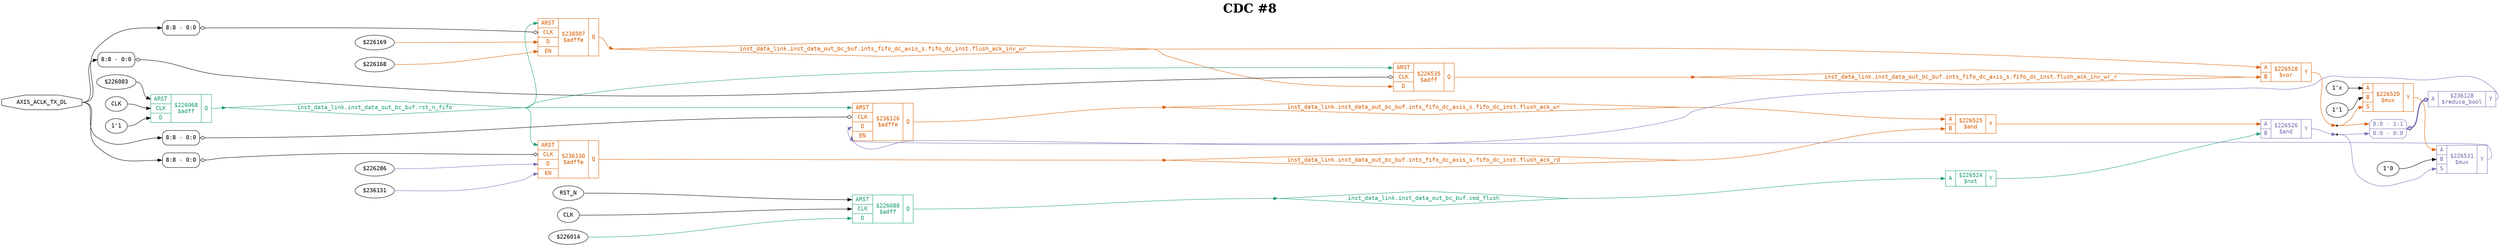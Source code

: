 digraph "spacefibre_light_top" {
label=<<b>CDC #8</b>>;
labelloc="t"
fontsize="30"
node ["fontname"="Courier"]
edge ["fontname"="Courier"]
rankdir="LR";
remincross=true;
n8 [ shape=octagon, label="AXIS_ACLK_TX_DL", color="black", fontcolor="black", href="/src/ip_spacefibre_light_top/spacefibre_light_top.vhd#58" ];
n9 [ shape=diamond, label="inst_data_link.inst_data_out_bc_buf.cmd_flush", colorscheme="dark28", color="1", fontcolor="1", href="/src/module_data_link/data_out_bc_buf.vhd#113" ];
n10 [ shape=diamond, label="inst_data_link.inst_data_out_bc_buf.ints_fifo_dc_axis_s.fifo_dc_inst.flush_ack_inv_wr", colorscheme="dark28", color="2", fontcolor="2", href="/src/ip/fifo_dc/fifo_dc.vhd#115" ];
n11 [ shape=diamond, label="inst_data_link.inst_data_out_bc_buf.ints_fifo_dc_axis_s.fifo_dc_inst.flush_ack_inv_wr_r", colorscheme="dark28", color="2", fontcolor="2", href="/src/ip/fifo_dc/fifo_dc.vhd#116" ];
n12 [ shape=diamond, label="inst_data_link.inst_data_out_bc_buf.ints_fifo_dc_axis_s.fifo_dc_inst.flush_ack_rd", colorscheme="dark28", color="2", fontcolor="2", href="/src/ip/fifo_dc/fifo_dc.vhd#120" ];
n13 [ shape=diamond, label="inst_data_link.inst_data_out_bc_buf.ints_fifo_dc_axis_s.fifo_dc_inst.flush_ack_wr", colorscheme="dark28", color="2", fontcolor="2", href="/src/ip/fifo_dc/fifo_dc.vhd#119" ];
n14 [ shape=diamond, label="inst_data_link.inst_data_out_bc_buf.rst_n_fifo", colorscheme="dark28", color="1", fontcolor="1", href="/src/module_data_link/data_out_bc_buf.vhd#118" ];
{ rank="source"; n8;}
{ rank="sink";}
c20 [ shape=record, label="{{<p15> ARST|<p16> CLK|<p17> D|<p18> EN}|$236126\n$adffe|{<p19> Q}}", colorscheme="dark28", color="2", fontcolor="2" , href="/src/ip/fifo_dc/fifo_dc.vhd#440"  ];
x0 [ shape=record, style=rounded, label="<s0> 8:8 - 0:0 ", color="black", fontcolor="black" ];
x0:e -> c20:p16:w [arrowhead=odiamond, arrowtail=odiamond, dir=both, color="black", fontcolor="black", label=""];
v2 [ label="$226286" ];
v3 [ label="$236131" ];
c21 [ shape=record, label="{{<p15> ARST|<p16> CLK|<p17> D|<p18> EN}|$236130\n$adffe|{<p19> Q}}", colorscheme="dark28", color="2", fontcolor="2" , href="/src/ip/fifo_dc/fifo_dc.vhd#440"  ];
x1 [ shape=record, style=rounded, label="<s0> 8:8 - 0:0 ", color="black", fontcolor="black" ];
x1:e -> c21:p16:w [arrowhead=odiamond, arrowtail=odiamond, dir=both, color="black", fontcolor="black", label=""];
v5 [ label="$226169" ];
v6 [ label="$226168" ];
c22 [ shape=record, label="{{<p15> ARST|<p16> CLK|<p17> D|<p18> EN}|$238507\n$adffe|{<p19> Q}}", colorscheme="dark28", color="2", fontcolor="2" , href="/src/ip/fifo_dc/fifo_dc.vhd#199"  ];
x4 [ shape=record, style=rounded, label="<s0> 8:8 - 0:0 ", color="black", fontcolor="black" ];
x4:e -> c22:p16:w [arrowhead=odiamond, arrowtail=odiamond, dir=both, color="black", fontcolor="black", label=""];
c25 [ shape=record, label="{{<p23> A}|$236128\n$reduce_bool|{<p24> Y}}", colorscheme="dark28", color="3", fontcolor="3" ];
x7 [ shape=record, style=rounded, label="<s1> 0:0 - 1:1 |<s0> 0:0 - 0:0 ", colorscheme="dark28", color="3", fontcolor="3" ];
x7:e -> c25:p23:w [arrowhead=odiamond, arrowtail=odiamond, dir=both, colorscheme="dark28", color="3", fontcolor="3", style="setlinewidth(3)", label=""];
v8 [ label="RST_N" ];
v9 [ label="CLK" ];
v10 [ label="$226014" ];
c26 [ shape=record, label="{{<p15> ARST|<p16> CLK|<p17> D}|$226088\n$adff|{<p19> Q}}", colorscheme="dark28", color="1", fontcolor="1" , href="/src/module_data_link/data_out_bc_buf.vhd#184"  ];
v11 [ label="$226003" ];
v12 [ label="CLK" ];
v13 [ label="1'1" ];
c27 [ shape=record, label="{{<p15> ARST|<p16> CLK|<p17> D}|$226068\n$adff|{<p19> Q}}", colorscheme="dark28", color="1", fontcolor="1" , href="/src/module_data_link/data_out_bc_buf.vhd#172"  ];
c28 [ shape=record, label="{{<p15> ARST|<p16> CLK|<p17> D}|$226535\n$adff|{<p19> Q}}", colorscheme="dark28", color="2", fontcolor="2" , href="/src/ip/fifo_dc/fifo_dc.vhd#440"  ];
x14 [ shape=record, style=rounded, label="<s0> 8:8 - 0:0 ", color="black", fontcolor="black" ];
x14:e -> c28:p16:w [arrowhead=odiamond, arrowtail=odiamond, dir=both, color="black", fontcolor="black", label=""];
c30 [ shape=record, label="{{<p23> A|<p29> B}|$226518\n$xor|{<p24> Y}}", colorscheme="dark28", color="2", fontcolor="2" , href="/src/ip/fifo_dc/fifo_dc.vhd#461"  ];
v15 [ label="1'x" ];
v16 [ label="1'1" ];
c32 [ shape=record, label="{{<p23> A|<p29> B|<p31> S}|$226520\n$mux|{<p24> Y}}", colorscheme="dark28", color="2", fontcolor="2" , href="/src/ip/fifo_dc/fifo_dc.vhd#461"  ];
c33 [ shape=record, label="{{<p23> A}|$226524\n$not|{<p24> Y}}", colorscheme="dark28", color="1", fontcolor="1" , href="/src/ip/fifo_dc/fifo_dc.vhd#471"  ];
c34 [ shape=record, label="{{<p23> A|<p29> B}|$226525\n$and|{<p24> Y}}", colorscheme="dark28", color="2", fontcolor="2" , href="/src/ip/fifo_dc/fifo_dc.vhd#471"  ];
c35 [ shape=record, label="{{<p23> A|<p29> B}|$226526\n$and|{<p24> Y}}", colorscheme="dark28", color="3", fontcolor="3" , href="/src/ip/fifo_dc/fifo_dc.vhd#471"  ];
v17 [ label="1'0" ];
c36 [ shape=record, label="{{<p23> A|<p29> B|<p31> S}|$226531\n$mux|{<p24> Y}}", colorscheme="dark28", color="3", fontcolor="3" , href="/src/ip/fifo_dc/fifo_dc.vhd#471"  ];
c25:p24:e -> c20:p18:w [colorscheme="dark28", color="3", fontcolor="3", label=""];
c22:p19:e -> n10:w [colorscheme="dark28", color="2", fontcolor="2", label=""];
n10:e -> c28:p17:w [colorscheme="dark28", color="2", fontcolor="2", label=""];
n10:e -> c30:p23:w [colorscheme="dark28", color="2", fontcolor="2", label=""];
c28:p19:e -> n11:w [colorscheme="dark28", color="2", fontcolor="2", label=""];
n11:e -> c30:p29:w [colorscheme="dark28", color="2", fontcolor="2", label=""];
c21:p19:e -> n12:w [colorscheme="dark28", color="2", fontcolor="2", label=""];
n12:e -> c34:p29:w [colorscheme="dark28", color="2", fontcolor="2", label=""];
c20:p19:e -> n13:w [colorscheme="dark28", color="2", fontcolor="2", label=""];
n13:e -> c34:p23:w [colorscheme="dark28", color="2", fontcolor="2", label=""];
c27:p19:e -> n14:w [colorscheme="dark28", color="1", fontcolor="1", label=""];
n14:e -> c20:p15:w [colorscheme="dark28", color="1", fontcolor="1", label=""];
n14:e -> c21:p15:w [colorscheme="dark28", color="1", fontcolor="1", label=""];
n14:e -> c22:p15:w [colorscheme="dark28", color="1", fontcolor="1", label=""];
n14:e -> c28:p15:w [colorscheme="dark28", color="1", fontcolor="1", label=""];
n2 [ shape=point ];
c30:p24:e -> n2:w [colorscheme="dark28", color="2", fontcolor="2", label=""];
n2:e -> c32:p31:w [colorscheme="dark28", color="2", fontcolor="2", label=""];
n2:e -> x7:s1:w [colorscheme="dark28", color="2", fontcolor="2", label=""];
c32:p24:e -> c36:p23:w [colorscheme="dark28", color="2", fontcolor="2", label=""];
c33:p24:e -> c35:p29:w [colorscheme="dark28", color="1", fontcolor="1", label=""];
c34:p24:e -> c35:p23:w [colorscheme="dark28", color="2", fontcolor="2", label=""];
n6 [ shape=point ];
c35:p24:e -> n6:w [colorscheme="dark28", color="3", fontcolor="3", label=""];
n6:e -> c36:p31:w [colorscheme="dark28", color="3", fontcolor="3", label=""];
n6:e -> x7:s0:w [colorscheme="dark28", color="3", fontcolor="3", label=""];
c36:p24:e -> c20:p17:w [colorscheme="dark28", color="3", fontcolor="3", label=""];
n8:e -> x0:s0:w [color="black", fontcolor="black", label=""];
n8:e -> x14:s0:w [color="black", fontcolor="black", label=""];
n8:e -> x1:s0:w [color="black", fontcolor="black", label=""];
n8:e -> x4:s0:w [color="black", fontcolor="black", label=""];
c26:p19:e -> n9:w [colorscheme="dark28", color="1", fontcolor="1", label=""];
n9:e -> c33:p23:w [colorscheme="dark28", color="1", fontcolor="1", label=""];
v10:e -> c26:p17:w [colorscheme="dark28", color="1", fontcolor="1", label=""];
v11:e -> c27:p15:w [color="black", fontcolor="black", label=""];
v12:e -> c27:p16:w [color="black", fontcolor="black", label=""];
v13:e -> c27:p17:w [color="black", fontcolor="black", label=""];
v15:e -> c32:p23:w [color="black", fontcolor="black", label=""];
v16:e -> c32:p29:w [color="black", fontcolor="black", label=""];
v17:e -> c36:p29:w [color="black", fontcolor="black", label=""];
v2:e -> c21:p17:w [colorscheme="dark28", color="3", fontcolor="3", label=""];
v3:e -> c21:p18:w [colorscheme="dark28", color="3", fontcolor="3", label=""];
v5:e -> c22:p17:w [colorscheme="dark28", color="2", fontcolor="2", label=""];
v6:e -> c22:p18:w [colorscheme="dark28", color="2", fontcolor="2", label=""];
v8:e -> c26:p15:w [color="black", fontcolor="black", label=""];
v9:e -> c26:p16:w [color="black", fontcolor="black", label=""];
}
